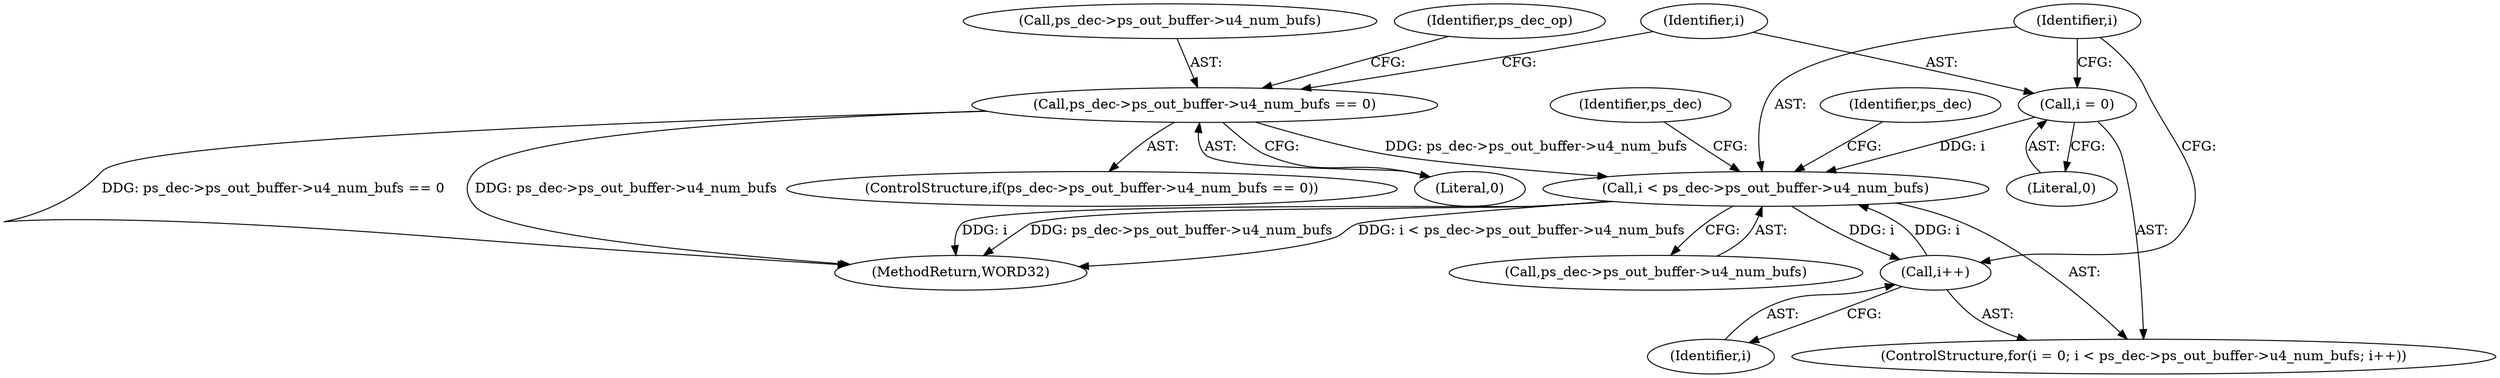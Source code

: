 digraph "0_Android_a78887bcffbc2995cf9ed72e0697acf560875e9e@pointer" {
"1000395" [label="(Call,i < ps_dec->ps_out_buffer->u4_num_bufs)"];
"1000392" [label="(Call,i = 0)"];
"1000402" [label="(Call,i++)"];
"1000395" [label="(Call,i < ps_dec->ps_out_buffer->u4_num_bufs)"];
"1000369" [label="(Call,ps_dec->ps_out_buffer->u4_num_bufs == 0)"];
"1000410" [label="(Identifier,ps_dec)"];
"1000396" [label="(Identifier,i)"];
"1002129" [label="(MethodReturn,WORD32)"];
"1000392" [label="(Call,i = 0)"];
"1000403" [label="(Identifier,i)"];
"1000370" [label="(Call,ps_dec->ps_out_buffer->u4_num_bufs)"];
"1000369" [label="(Call,ps_dec->ps_out_buffer->u4_num_bufs == 0)"];
"1000391" [label="(ControlStructure,for(i = 0; i < ps_dec->ps_out_buffer->u4_num_bufs; i++))"];
"1000394" [label="(Literal,0)"];
"1000368" [label="(ControlStructure,if(ps_dec->ps_out_buffer->u4_num_bufs == 0))"];
"1000402" [label="(Call,i++)"];
"1000458" [label="(Identifier,ps_dec)"];
"1000393" [label="(Identifier,i)"];
"1000379" [label="(Identifier,ps_dec_op)"];
"1000397" [label="(Call,ps_dec->ps_out_buffer->u4_num_bufs)"];
"1000395" [label="(Call,i < ps_dec->ps_out_buffer->u4_num_bufs)"];
"1000375" [label="(Literal,0)"];
"1000395" -> "1000391"  [label="AST: "];
"1000395" -> "1000397"  [label="CFG: "];
"1000396" -> "1000395"  [label="AST: "];
"1000397" -> "1000395"  [label="AST: "];
"1000410" -> "1000395"  [label="CFG: "];
"1000458" -> "1000395"  [label="CFG: "];
"1000395" -> "1002129"  [label="DDG: i"];
"1000395" -> "1002129"  [label="DDG: ps_dec->ps_out_buffer->u4_num_bufs"];
"1000395" -> "1002129"  [label="DDG: i < ps_dec->ps_out_buffer->u4_num_bufs"];
"1000392" -> "1000395"  [label="DDG: i"];
"1000402" -> "1000395"  [label="DDG: i"];
"1000369" -> "1000395"  [label="DDG: ps_dec->ps_out_buffer->u4_num_bufs"];
"1000395" -> "1000402"  [label="DDG: i"];
"1000392" -> "1000391"  [label="AST: "];
"1000392" -> "1000394"  [label="CFG: "];
"1000393" -> "1000392"  [label="AST: "];
"1000394" -> "1000392"  [label="AST: "];
"1000396" -> "1000392"  [label="CFG: "];
"1000402" -> "1000391"  [label="AST: "];
"1000402" -> "1000403"  [label="CFG: "];
"1000403" -> "1000402"  [label="AST: "];
"1000396" -> "1000402"  [label="CFG: "];
"1000369" -> "1000368"  [label="AST: "];
"1000369" -> "1000375"  [label="CFG: "];
"1000370" -> "1000369"  [label="AST: "];
"1000375" -> "1000369"  [label="AST: "];
"1000379" -> "1000369"  [label="CFG: "];
"1000393" -> "1000369"  [label="CFG: "];
"1000369" -> "1002129"  [label="DDG: ps_dec->ps_out_buffer->u4_num_bufs == 0"];
"1000369" -> "1002129"  [label="DDG: ps_dec->ps_out_buffer->u4_num_bufs"];
}
